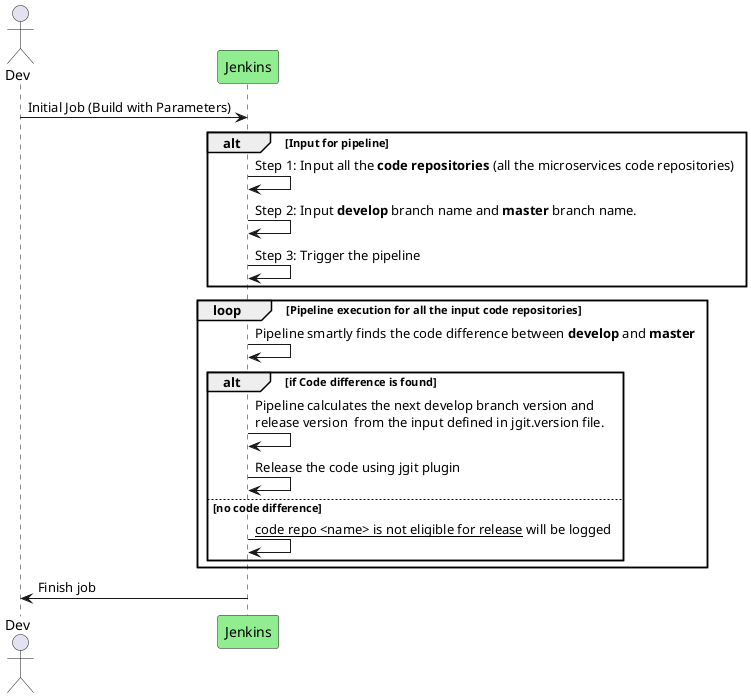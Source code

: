 @startuml
actor "Dev" as dev
participant "Jenkins" as jenkin #lightgreen

dev -> jenkin : Initial Job (Build with Parameters)


alt Input for pipeline
jenkin -> jenkin: Step 1: Input all the **code repositories** (all the microservices code repositories)
jenkin -> jenkin: Step 2: Input **develop** branch name and **master** branch name.
jenkin -> jenkin: Step 3: Trigger the pipeline
end

loop Pipeline execution for all the input code repositories
    jenkin -> jenkin: Pipeline smartly finds the code difference between **develop** and **master**
    alt if Code difference is found
       jenkin -> jenkin: Pipeline calculates the next develop branch version and\nrelease version  from the input defined in jgit.version file.
       jenkin -> jenkin: Release the code using jgit plugin

    else no code difference
        jenkin -> jenkin: __code repo <name> is not eligible for release__ will be logged
    end
end
jenkin -> dev: Finish job
@enduml